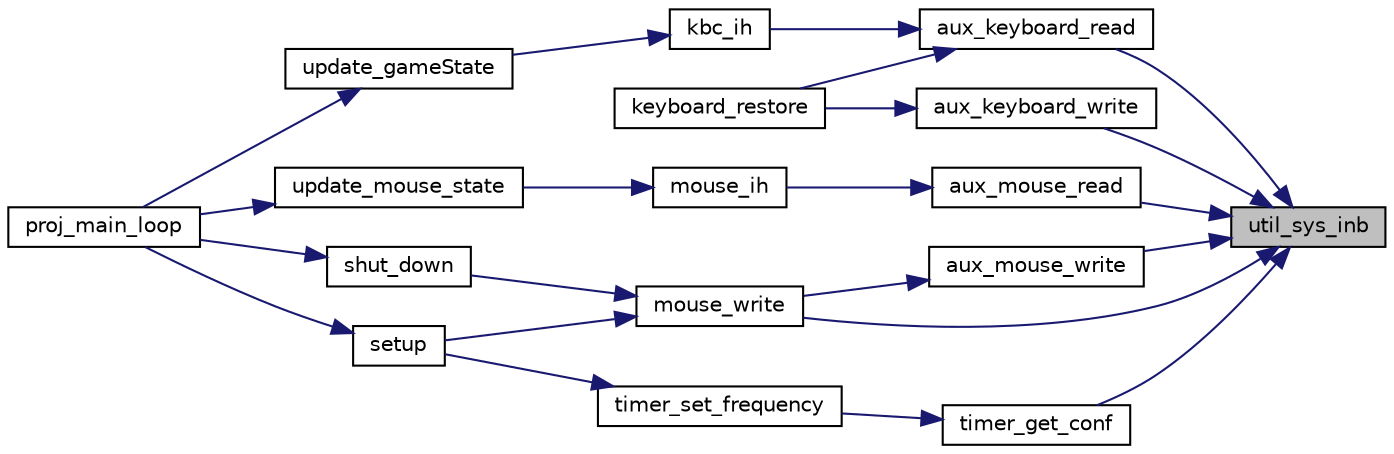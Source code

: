 digraph "util_sys_inb"
{
 // LATEX_PDF_SIZE
  edge [fontname="Helvetica",fontsize="10",labelfontname="Helvetica",labelfontsize="10"];
  node [fontname="Helvetica",fontsize="10",shape=record];
  rankdir="RL";
  Node1 [label="util_sys_inb",height=0.2,width=0.4,color="black", fillcolor="grey75", style="filled", fontcolor="black",tooltip=" "];
  Node1 -> Node2 [dir="back",color="midnightblue",fontsize="10",style="solid",fontname="Helvetica"];
  Node2 [label="aux_keyboard_read",height=0.2,width=0.4,color="black", fillcolor="white", style="filled",URL="$keyboard_8c.html#a8dbcd66b0e7cbac6b890b2b993102f38",tooltip="Reads a byte from a specified port."];
  Node2 -> Node3 [dir="back",color="midnightblue",fontsize="10",style="solid",fontname="Helvetica"];
  Node3 [label="kbc_ih",height=0.2,width=0.4,color="black", fillcolor="white", style="filled",URL="$keyboard_8c.html#aea970a154161a35f6894898a092ed70a",tooltip="Keyboard interrupt handler."];
  Node3 -> Node4 [dir="back",color="midnightblue",fontsize="10",style="solid",fontname="Helvetica"];
  Node4 [label="update_gameState",height=0.2,width=0.4,color="black", fillcolor="white", style="filled",URL="$game_8c.html#a8752fe09dfb8f14e87756d9cefa5467d",tooltip="Actions to perform whenever a keyboard interrupt occurs."];
  Node4 -> Node5 [dir="back",color="midnightblue",fontsize="10",style="solid",fontname="Helvetica"];
  Node5 [label="proj_main_loop",height=0.2,width=0.4,color="black", fillcolor="white", style="filled",URL="$main_8c.html#a2a16f651eccbd248e1ad3b3b924b143b",tooltip=" "];
  Node2 -> Node6 [dir="back",color="midnightblue",fontsize="10",style="solid",fontname="Helvetica"];
  Node6 [label="keyboard_restore",height=0.2,width=0.4,color="black", fillcolor="white", style="filled",URL="$keyboard_8c.html#a58017421d19bb2004825d339ebb600fa",tooltip="Restores the Keyboard configuration by enabling interrupts."];
  Node1 -> Node7 [dir="back",color="midnightblue",fontsize="10",style="solid",fontname="Helvetica"];
  Node7 [label="aux_keyboard_write",height=0.2,width=0.4,color="black", fillcolor="white", style="filled",URL="$keyboard_8c.html#ac3c92b523a1d9f6afa9f0d8b60d26c92",tooltip="Writes a command byte to a specified port."];
  Node7 -> Node6 [dir="back",color="midnightblue",fontsize="10",style="solid",fontname="Helvetica"];
  Node1 -> Node8 [dir="back",color="midnightblue",fontsize="10",style="solid",fontname="Helvetica"];
  Node8 [label="aux_mouse_read",height=0.2,width=0.4,color="black", fillcolor="white", style="filled",URL="$mouse_8c.html#ab0e507f0d249dfe170378cb97c7f003c",tooltip="Reads a byte from a specified port related to mouse input."];
  Node8 -> Node9 [dir="back",color="midnightblue",fontsize="10",style="solid",fontname="Helvetica"];
  Node9 [label="mouse_ih",height=0.2,width=0.4,color="black", fillcolor="white", style="filled",URL="$mouse_8c.html#a210374b50462acdedab00df64d5cea3c",tooltip="Mouse interrupt handler."];
  Node9 -> Node10 [dir="back",color="midnightblue",fontsize="10",style="solid",fontname="Helvetica"];
  Node10 [label="update_mouse_state",height=0.2,width=0.4,color="black", fillcolor="white", style="filled",URL="$game_8c.html#aa577e78e2462033d486b5d8fa64c7bec",tooltip="Actions to perform whenever a mouse interrupt occurs."];
  Node10 -> Node5 [dir="back",color="midnightblue",fontsize="10",style="solid",fontname="Helvetica"];
  Node1 -> Node11 [dir="back",color="midnightblue",fontsize="10",style="solid",fontname="Helvetica"];
  Node11 [label="aux_mouse_write",height=0.2,width=0.4,color="black", fillcolor="white", style="filled",URL="$mouse_8c.html#a2de06722549d4a1fbb3ed1f3746d0ef8",tooltip="Writes a command byte to a specified port related to mouse input."];
  Node11 -> Node12 [dir="back",color="midnightblue",fontsize="10",style="solid",fontname="Helvetica"];
  Node12 [label="mouse_write",height=0.2,width=0.4,color="black", fillcolor="white", style="filled",URL="$mouse_8c.html#a1703c3c5b61eef30d724b15cafd1d75e",tooltip="Writes a command to the mouse."];
  Node12 -> Node13 [dir="back",color="midnightblue",fontsize="10",style="solid",fontname="Helvetica"];
  Node13 [label="setup",height=0.2,width=0.4,color="black", fillcolor="white", style="filled",URL="$main_8c.html#a099d48038e444c2f3e69904477527798",tooltip=" "];
  Node13 -> Node5 [dir="back",color="midnightblue",fontsize="10",style="solid",fontname="Helvetica"];
  Node12 -> Node14 [dir="back",color="midnightblue",fontsize="10",style="solid",fontname="Helvetica"];
  Node14 [label="shut_down",height=0.2,width=0.4,color="black", fillcolor="white", style="filled",URL="$main_8c.html#aaf4aa1a3f576a119548e3a778b3dc92e",tooltip=" "];
  Node14 -> Node5 [dir="back",color="midnightblue",fontsize="10",style="solid",fontname="Helvetica"];
  Node1 -> Node12 [dir="back",color="midnightblue",fontsize="10",style="solid",fontname="Helvetica"];
  Node1 -> Node15 [dir="back",color="midnightblue",fontsize="10",style="solid",fontname="Helvetica"];
  Node15 [label="timer_get_conf",height=0.2,width=0.4,color="black", fillcolor="white", style="filled",URL="$timer_8c.html#a703c60b40c8c49607d6ecb6fef82d27a",tooltip="Gets the configuration of the timer."];
  Node15 -> Node16 [dir="back",color="midnightblue",fontsize="10",style="solid",fontname="Helvetica"];
  Node16 [label="timer_set_frequency",height=0.2,width=0.4,color="black", fillcolor="white", style="filled",URL="$timer_8c.html#af2c04fa8e97ffa748fd3f612886a92a7",tooltip="Sets the frequency of the timer."];
  Node16 -> Node13 [dir="back",color="midnightblue",fontsize="10",style="solid",fontname="Helvetica"];
}
